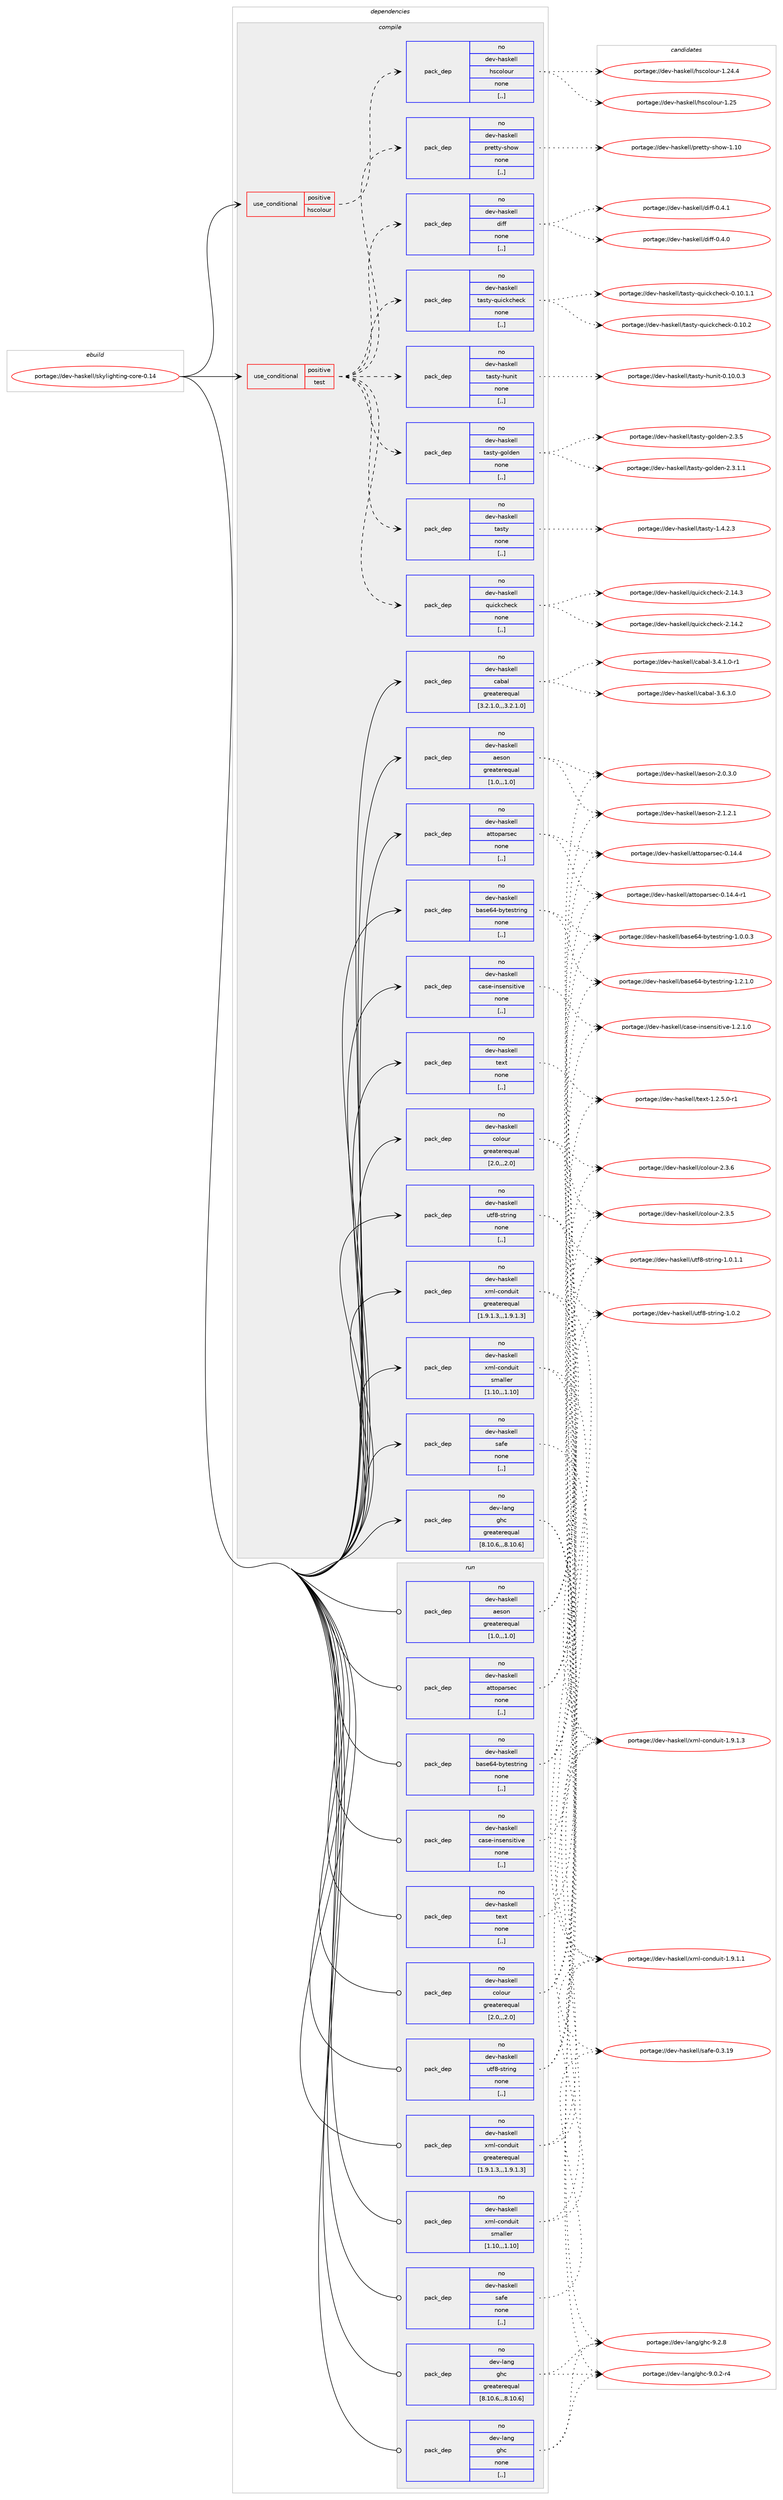 digraph prolog {

# *************
# Graph options
# *************

newrank=true;
concentrate=true;
compound=true;
graph [rankdir=LR,fontname=Helvetica,fontsize=10,ranksep=1.5];#, ranksep=2.5, nodesep=0.2];
edge  [arrowhead=vee];
node  [fontname=Helvetica,fontsize=10];

# **********
# The ebuild
# **********

subgraph cluster_leftcol {
color=gray;
rank=same;
label=<<i>ebuild</i>>;
id [label="portage://dev-haskell/skylighting-core-0.14", color=red, width=4, href="../dev-haskell/skylighting-core-0.14.svg"];
}

# ****************
# The dependencies
# ****************

subgraph cluster_midcol {
color=gray;
label=<<i>dependencies</i>>;
subgraph cluster_compile {
fillcolor="#eeeeee";
style=filled;
label=<<i>compile</i>>;
subgraph cond20426 {
dependency85774 [label=<<TABLE BORDER="0" CELLBORDER="1" CELLSPACING="0" CELLPADDING="4"><TR><TD ROWSPAN="3" CELLPADDING="10">use_conditional</TD></TR><TR><TD>positive</TD></TR><TR><TD>hscolour</TD></TR></TABLE>>, shape=none, color=red];
subgraph pack64367 {
dependency85775 [label=<<TABLE BORDER="0" CELLBORDER="1" CELLSPACING="0" CELLPADDING="4" WIDTH="220"><TR><TD ROWSPAN="6" CELLPADDING="30">pack_dep</TD></TR><TR><TD WIDTH="110">no</TD></TR><TR><TD>dev-haskell</TD></TR><TR><TD>hscolour</TD></TR><TR><TD>none</TD></TR><TR><TD>[,,]</TD></TR></TABLE>>, shape=none, color=blue];
}
dependency85774:e -> dependency85775:w [weight=20,style="dashed",arrowhead="vee"];
}
id:e -> dependency85774:w [weight=20,style="solid",arrowhead="vee"];
subgraph cond20427 {
dependency85776 [label=<<TABLE BORDER="0" CELLBORDER="1" CELLSPACING="0" CELLPADDING="4"><TR><TD ROWSPAN="3" CELLPADDING="10">use_conditional</TD></TR><TR><TD>positive</TD></TR><TR><TD>test</TD></TR></TABLE>>, shape=none, color=red];
subgraph pack64368 {
dependency85777 [label=<<TABLE BORDER="0" CELLBORDER="1" CELLSPACING="0" CELLPADDING="4" WIDTH="220"><TR><TD ROWSPAN="6" CELLPADDING="30">pack_dep</TD></TR><TR><TD WIDTH="110">no</TD></TR><TR><TD>dev-haskell</TD></TR><TR><TD>diff</TD></TR><TR><TD>none</TD></TR><TR><TD>[,,]</TD></TR></TABLE>>, shape=none, color=blue];
}
dependency85776:e -> dependency85777:w [weight=20,style="dashed",arrowhead="vee"];
subgraph pack64369 {
dependency85778 [label=<<TABLE BORDER="0" CELLBORDER="1" CELLSPACING="0" CELLPADDING="4" WIDTH="220"><TR><TD ROWSPAN="6" CELLPADDING="30">pack_dep</TD></TR><TR><TD WIDTH="110">no</TD></TR><TR><TD>dev-haskell</TD></TR><TR><TD>pretty-show</TD></TR><TR><TD>none</TD></TR><TR><TD>[,,]</TD></TR></TABLE>>, shape=none, color=blue];
}
dependency85776:e -> dependency85778:w [weight=20,style="dashed",arrowhead="vee"];
subgraph pack64370 {
dependency85779 [label=<<TABLE BORDER="0" CELLBORDER="1" CELLSPACING="0" CELLPADDING="4" WIDTH="220"><TR><TD ROWSPAN="6" CELLPADDING="30">pack_dep</TD></TR><TR><TD WIDTH="110">no</TD></TR><TR><TD>dev-haskell</TD></TR><TR><TD>quickcheck</TD></TR><TR><TD>none</TD></TR><TR><TD>[,,]</TD></TR></TABLE>>, shape=none, color=blue];
}
dependency85776:e -> dependency85779:w [weight=20,style="dashed",arrowhead="vee"];
subgraph pack64371 {
dependency85780 [label=<<TABLE BORDER="0" CELLBORDER="1" CELLSPACING="0" CELLPADDING="4" WIDTH="220"><TR><TD ROWSPAN="6" CELLPADDING="30">pack_dep</TD></TR><TR><TD WIDTH="110">no</TD></TR><TR><TD>dev-haskell</TD></TR><TR><TD>tasty</TD></TR><TR><TD>none</TD></TR><TR><TD>[,,]</TD></TR></TABLE>>, shape=none, color=blue];
}
dependency85776:e -> dependency85780:w [weight=20,style="dashed",arrowhead="vee"];
subgraph pack64372 {
dependency85781 [label=<<TABLE BORDER="0" CELLBORDER="1" CELLSPACING="0" CELLPADDING="4" WIDTH="220"><TR><TD ROWSPAN="6" CELLPADDING="30">pack_dep</TD></TR><TR><TD WIDTH="110">no</TD></TR><TR><TD>dev-haskell</TD></TR><TR><TD>tasty-golden</TD></TR><TR><TD>none</TD></TR><TR><TD>[,,]</TD></TR></TABLE>>, shape=none, color=blue];
}
dependency85776:e -> dependency85781:w [weight=20,style="dashed",arrowhead="vee"];
subgraph pack64373 {
dependency85782 [label=<<TABLE BORDER="0" CELLBORDER="1" CELLSPACING="0" CELLPADDING="4" WIDTH="220"><TR><TD ROWSPAN="6" CELLPADDING="30">pack_dep</TD></TR><TR><TD WIDTH="110">no</TD></TR><TR><TD>dev-haskell</TD></TR><TR><TD>tasty-hunit</TD></TR><TR><TD>none</TD></TR><TR><TD>[,,]</TD></TR></TABLE>>, shape=none, color=blue];
}
dependency85776:e -> dependency85782:w [weight=20,style="dashed",arrowhead="vee"];
subgraph pack64374 {
dependency85783 [label=<<TABLE BORDER="0" CELLBORDER="1" CELLSPACING="0" CELLPADDING="4" WIDTH="220"><TR><TD ROWSPAN="6" CELLPADDING="30">pack_dep</TD></TR><TR><TD WIDTH="110">no</TD></TR><TR><TD>dev-haskell</TD></TR><TR><TD>tasty-quickcheck</TD></TR><TR><TD>none</TD></TR><TR><TD>[,,]</TD></TR></TABLE>>, shape=none, color=blue];
}
dependency85776:e -> dependency85783:w [weight=20,style="dashed",arrowhead="vee"];
}
id:e -> dependency85776:w [weight=20,style="solid",arrowhead="vee"];
subgraph pack64375 {
dependency85784 [label=<<TABLE BORDER="0" CELLBORDER="1" CELLSPACING="0" CELLPADDING="4" WIDTH="220"><TR><TD ROWSPAN="6" CELLPADDING="30">pack_dep</TD></TR><TR><TD WIDTH="110">no</TD></TR><TR><TD>dev-haskell</TD></TR><TR><TD>aeson</TD></TR><TR><TD>greaterequal</TD></TR><TR><TD>[1.0,,,1.0]</TD></TR></TABLE>>, shape=none, color=blue];
}
id:e -> dependency85784:w [weight=20,style="solid",arrowhead="vee"];
subgraph pack64376 {
dependency85785 [label=<<TABLE BORDER="0" CELLBORDER="1" CELLSPACING="0" CELLPADDING="4" WIDTH="220"><TR><TD ROWSPAN="6" CELLPADDING="30">pack_dep</TD></TR><TR><TD WIDTH="110">no</TD></TR><TR><TD>dev-haskell</TD></TR><TR><TD>attoparsec</TD></TR><TR><TD>none</TD></TR><TR><TD>[,,]</TD></TR></TABLE>>, shape=none, color=blue];
}
id:e -> dependency85785:w [weight=20,style="solid",arrowhead="vee"];
subgraph pack64377 {
dependency85786 [label=<<TABLE BORDER="0" CELLBORDER="1" CELLSPACING="0" CELLPADDING="4" WIDTH="220"><TR><TD ROWSPAN="6" CELLPADDING="30">pack_dep</TD></TR><TR><TD WIDTH="110">no</TD></TR><TR><TD>dev-haskell</TD></TR><TR><TD>base64-bytestring</TD></TR><TR><TD>none</TD></TR><TR><TD>[,,]</TD></TR></TABLE>>, shape=none, color=blue];
}
id:e -> dependency85786:w [weight=20,style="solid",arrowhead="vee"];
subgraph pack64378 {
dependency85787 [label=<<TABLE BORDER="0" CELLBORDER="1" CELLSPACING="0" CELLPADDING="4" WIDTH="220"><TR><TD ROWSPAN="6" CELLPADDING="30">pack_dep</TD></TR><TR><TD WIDTH="110">no</TD></TR><TR><TD>dev-haskell</TD></TR><TR><TD>cabal</TD></TR><TR><TD>greaterequal</TD></TR><TR><TD>[3.2.1.0,,,3.2.1.0]</TD></TR></TABLE>>, shape=none, color=blue];
}
id:e -> dependency85787:w [weight=20,style="solid",arrowhead="vee"];
subgraph pack64379 {
dependency85788 [label=<<TABLE BORDER="0" CELLBORDER="1" CELLSPACING="0" CELLPADDING="4" WIDTH="220"><TR><TD ROWSPAN="6" CELLPADDING="30">pack_dep</TD></TR><TR><TD WIDTH="110">no</TD></TR><TR><TD>dev-haskell</TD></TR><TR><TD>case-insensitive</TD></TR><TR><TD>none</TD></TR><TR><TD>[,,]</TD></TR></TABLE>>, shape=none, color=blue];
}
id:e -> dependency85788:w [weight=20,style="solid",arrowhead="vee"];
subgraph pack64380 {
dependency85789 [label=<<TABLE BORDER="0" CELLBORDER="1" CELLSPACING="0" CELLPADDING="4" WIDTH="220"><TR><TD ROWSPAN="6" CELLPADDING="30">pack_dep</TD></TR><TR><TD WIDTH="110">no</TD></TR><TR><TD>dev-haskell</TD></TR><TR><TD>colour</TD></TR><TR><TD>greaterequal</TD></TR><TR><TD>[2.0,,,2.0]</TD></TR></TABLE>>, shape=none, color=blue];
}
id:e -> dependency85789:w [weight=20,style="solid",arrowhead="vee"];
subgraph pack64381 {
dependency85790 [label=<<TABLE BORDER="0" CELLBORDER="1" CELLSPACING="0" CELLPADDING="4" WIDTH="220"><TR><TD ROWSPAN="6" CELLPADDING="30">pack_dep</TD></TR><TR><TD WIDTH="110">no</TD></TR><TR><TD>dev-haskell</TD></TR><TR><TD>safe</TD></TR><TR><TD>none</TD></TR><TR><TD>[,,]</TD></TR></TABLE>>, shape=none, color=blue];
}
id:e -> dependency85790:w [weight=20,style="solid",arrowhead="vee"];
subgraph pack64382 {
dependency85791 [label=<<TABLE BORDER="0" CELLBORDER="1" CELLSPACING="0" CELLPADDING="4" WIDTH="220"><TR><TD ROWSPAN="6" CELLPADDING="30">pack_dep</TD></TR><TR><TD WIDTH="110">no</TD></TR><TR><TD>dev-haskell</TD></TR><TR><TD>text</TD></TR><TR><TD>none</TD></TR><TR><TD>[,,]</TD></TR></TABLE>>, shape=none, color=blue];
}
id:e -> dependency85791:w [weight=20,style="solid",arrowhead="vee"];
subgraph pack64383 {
dependency85792 [label=<<TABLE BORDER="0" CELLBORDER="1" CELLSPACING="0" CELLPADDING="4" WIDTH="220"><TR><TD ROWSPAN="6" CELLPADDING="30">pack_dep</TD></TR><TR><TD WIDTH="110">no</TD></TR><TR><TD>dev-haskell</TD></TR><TR><TD>utf8-string</TD></TR><TR><TD>none</TD></TR><TR><TD>[,,]</TD></TR></TABLE>>, shape=none, color=blue];
}
id:e -> dependency85792:w [weight=20,style="solid",arrowhead="vee"];
subgraph pack64384 {
dependency85793 [label=<<TABLE BORDER="0" CELLBORDER="1" CELLSPACING="0" CELLPADDING="4" WIDTH="220"><TR><TD ROWSPAN="6" CELLPADDING="30">pack_dep</TD></TR><TR><TD WIDTH="110">no</TD></TR><TR><TD>dev-haskell</TD></TR><TR><TD>xml-conduit</TD></TR><TR><TD>greaterequal</TD></TR><TR><TD>[1.9.1.3,,,1.9.1.3]</TD></TR></TABLE>>, shape=none, color=blue];
}
id:e -> dependency85793:w [weight=20,style="solid",arrowhead="vee"];
subgraph pack64385 {
dependency85794 [label=<<TABLE BORDER="0" CELLBORDER="1" CELLSPACING="0" CELLPADDING="4" WIDTH="220"><TR><TD ROWSPAN="6" CELLPADDING="30">pack_dep</TD></TR><TR><TD WIDTH="110">no</TD></TR><TR><TD>dev-haskell</TD></TR><TR><TD>xml-conduit</TD></TR><TR><TD>smaller</TD></TR><TR><TD>[1.10,,,1.10]</TD></TR></TABLE>>, shape=none, color=blue];
}
id:e -> dependency85794:w [weight=20,style="solid",arrowhead="vee"];
subgraph pack64386 {
dependency85795 [label=<<TABLE BORDER="0" CELLBORDER="1" CELLSPACING="0" CELLPADDING="4" WIDTH="220"><TR><TD ROWSPAN="6" CELLPADDING="30">pack_dep</TD></TR><TR><TD WIDTH="110">no</TD></TR><TR><TD>dev-lang</TD></TR><TR><TD>ghc</TD></TR><TR><TD>greaterequal</TD></TR><TR><TD>[8.10.6,,,8.10.6]</TD></TR></TABLE>>, shape=none, color=blue];
}
id:e -> dependency85795:w [weight=20,style="solid",arrowhead="vee"];
}
subgraph cluster_compileandrun {
fillcolor="#eeeeee";
style=filled;
label=<<i>compile and run</i>>;
}
subgraph cluster_run {
fillcolor="#eeeeee";
style=filled;
label=<<i>run</i>>;
subgraph pack64387 {
dependency85796 [label=<<TABLE BORDER="0" CELLBORDER="1" CELLSPACING="0" CELLPADDING="4" WIDTH="220"><TR><TD ROWSPAN="6" CELLPADDING="30">pack_dep</TD></TR><TR><TD WIDTH="110">no</TD></TR><TR><TD>dev-haskell</TD></TR><TR><TD>aeson</TD></TR><TR><TD>greaterequal</TD></TR><TR><TD>[1.0,,,1.0]</TD></TR></TABLE>>, shape=none, color=blue];
}
id:e -> dependency85796:w [weight=20,style="solid",arrowhead="odot"];
subgraph pack64388 {
dependency85797 [label=<<TABLE BORDER="0" CELLBORDER="1" CELLSPACING="0" CELLPADDING="4" WIDTH="220"><TR><TD ROWSPAN="6" CELLPADDING="30">pack_dep</TD></TR><TR><TD WIDTH="110">no</TD></TR><TR><TD>dev-haskell</TD></TR><TR><TD>attoparsec</TD></TR><TR><TD>none</TD></TR><TR><TD>[,,]</TD></TR></TABLE>>, shape=none, color=blue];
}
id:e -> dependency85797:w [weight=20,style="solid",arrowhead="odot"];
subgraph pack64389 {
dependency85798 [label=<<TABLE BORDER="0" CELLBORDER="1" CELLSPACING="0" CELLPADDING="4" WIDTH="220"><TR><TD ROWSPAN="6" CELLPADDING="30">pack_dep</TD></TR><TR><TD WIDTH="110">no</TD></TR><TR><TD>dev-haskell</TD></TR><TR><TD>base64-bytestring</TD></TR><TR><TD>none</TD></TR><TR><TD>[,,]</TD></TR></TABLE>>, shape=none, color=blue];
}
id:e -> dependency85798:w [weight=20,style="solid",arrowhead="odot"];
subgraph pack64390 {
dependency85799 [label=<<TABLE BORDER="0" CELLBORDER="1" CELLSPACING="0" CELLPADDING="4" WIDTH="220"><TR><TD ROWSPAN="6" CELLPADDING="30">pack_dep</TD></TR><TR><TD WIDTH="110">no</TD></TR><TR><TD>dev-haskell</TD></TR><TR><TD>case-insensitive</TD></TR><TR><TD>none</TD></TR><TR><TD>[,,]</TD></TR></TABLE>>, shape=none, color=blue];
}
id:e -> dependency85799:w [weight=20,style="solid",arrowhead="odot"];
subgraph pack64391 {
dependency85800 [label=<<TABLE BORDER="0" CELLBORDER="1" CELLSPACING="0" CELLPADDING="4" WIDTH="220"><TR><TD ROWSPAN="6" CELLPADDING="30">pack_dep</TD></TR><TR><TD WIDTH="110">no</TD></TR><TR><TD>dev-haskell</TD></TR><TR><TD>colour</TD></TR><TR><TD>greaterequal</TD></TR><TR><TD>[2.0,,,2.0]</TD></TR></TABLE>>, shape=none, color=blue];
}
id:e -> dependency85800:w [weight=20,style="solid",arrowhead="odot"];
subgraph pack64392 {
dependency85801 [label=<<TABLE BORDER="0" CELLBORDER="1" CELLSPACING="0" CELLPADDING="4" WIDTH="220"><TR><TD ROWSPAN="6" CELLPADDING="30">pack_dep</TD></TR><TR><TD WIDTH="110">no</TD></TR><TR><TD>dev-haskell</TD></TR><TR><TD>safe</TD></TR><TR><TD>none</TD></TR><TR><TD>[,,]</TD></TR></TABLE>>, shape=none, color=blue];
}
id:e -> dependency85801:w [weight=20,style="solid",arrowhead="odot"];
subgraph pack64393 {
dependency85802 [label=<<TABLE BORDER="0" CELLBORDER="1" CELLSPACING="0" CELLPADDING="4" WIDTH="220"><TR><TD ROWSPAN="6" CELLPADDING="30">pack_dep</TD></TR><TR><TD WIDTH="110">no</TD></TR><TR><TD>dev-haskell</TD></TR><TR><TD>text</TD></TR><TR><TD>none</TD></TR><TR><TD>[,,]</TD></TR></TABLE>>, shape=none, color=blue];
}
id:e -> dependency85802:w [weight=20,style="solid",arrowhead="odot"];
subgraph pack64394 {
dependency85803 [label=<<TABLE BORDER="0" CELLBORDER="1" CELLSPACING="0" CELLPADDING="4" WIDTH="220"><TR><TD ROWSPAN="6" CELLPADDING="30">pack_dep</TD></TR><TR><TD WIDTH="110">no</TD></TR><TR><TD>dev-haskell</TD></TR><TR><TD>utf8-string</TD></TR><TR><TD>none</TD></TR><TR><TD>[,,]</TD></TR></TABLE>>, shape=none, color=blue];
}
id:e -> dependency85803:w [weight=20,style="solid",arrowhead="odot"];
subgraph pack64395 {
dependency85804 [label=<<TABLE BORDER="0" CELLBORDER="1" CELLSPACING="0" CELLPADDING="4" WIDTH="220"><TR><TD ROWSPAN="6" CELLPADDING="30">pack_dep</TD></TR><TR><TD WIDTH="110">no</TD></TR><TR><TD>dev-haskell</TD></TR><TR><TD>xml-conduit</TD></TR><TR><TD>greaterequal</TD></TR><TR><TD>[1.9.1.3,,,1.9.1.3]</TD></TR></TABLE>>, shape=none, color=blue];
}
id:e -> dependency85804:w [weight=20,style="solid",arrowhead="odot"];
subgraph pack64396 {
dependency85805 [label=<<TABLE BORDER="0" CELLBORDER="1" CELLSPACING="0" CELLPADDING="4" WIDTH="220"><TR><TD ROWSPAN="6" CELLPADDING="30">pack_dep</TD></TR><TR><TD WIDTH="110">no</TD></TR><TR><TD>dev-haskell</TD></TR><TR><TD>xml-conduit</TD></TR><TR><TD>smaller</TD></TR><TR><TD>[1.10,,,1.10]</TD></TR></TABLE>>, shape=none, color=blue];
}
id:e -> dependency85805:w [weight=20,style="solid",arrowhead="odot"];
subgraph pack64397 {
dependency85806 [label=<<TABLE BORDER="0" CELLBORDER="1" CELLSPACING="0" CELLPADDING="4" WIDTH="220"><TR><TD ROWSPAN="6" CELLPADDING="30">pack_dep</TD></TR><TR><TD WIDTH="110">no</TD></TR><TR><TD>dev-lang</TD></TR><TR><TD>ghc</TD></TR><TR><TD>greaterequal</TD></TR><TR><TD>[8.10.6,,,8.10.6]</TD></TR></TABLE>>, shape=none, color=blue];
}
id:e -> dependency85806:w [weight=20,style="solid",arrowhead="odot"];
subgraph pack64398 {
dependency85807 [label=<<TABLE BORDER="0" CELLBORDER="1" CELLSPACING="0" CELLPADDING="4" WIDTH="220"><TR><TD ROWSPAN="6" CELLPADDING="30">pack_dep</TD></TR><TR><TD WIDTH="110">no</TD></TR><TR><TD>dev-lang</TD></TR><TR><TD>ghc</TD></TR><TR><TD>none</TD></TR><TR><TD>[,,]</TD></TR></TABLE>>, shape=none, color=blue];
}
id:e -> dependency85807:w [weight=20,style="solid",arrowhead="odot"];
}
}

# **************
# The candidates
# **************

subgraph cluster_choices {
rank=same;
color=gray;
label=<<i>candidates</i>>;

subgraph choice64367 {
color=black;
nodesep=1;
choice1001011184510497115107101108108471041159911110811111711445494650524652 [label="portage://dev-haskell/hscolour-1.24.4", color=red, width=4,href="../dev-haskell/hscolour-1.24.4.svg"];
choice100101118451049711510710110810847104115991111081111171144549465053 [label="portage://dev-haskell/hscolour-1.25", color=red, width=4,href="../dev-haskell/hscolour-1.25.svg"];
dependency85775:e -> choice1001011184510497115107101108108471041159911110811111711445494650524652:w [style=dotted,weight="100"];
dependency85775:e -> choice100101118451049711510710110810847104115991111081111171144549465053:w [style=dotted,weight="100"];
}
subgraph choice64368 {
color=black;
nodesep=1;
choice100101118451049711510710110810847100105102102454846524648 [label="portage://dev-haskell/diff-0.4.0", color=red, width=4,href="../dev-haskell/diff-0.4.0.svg"];
choice100101118451049711510710110810847100105102102454846524649 [label="portage://dev-haskell/diff-0.4.1", color=red, width=4,href="../dev-haskell/diff-0.4.1.svg"];
dependency85777:e -> choice100101118451049711510710110810847100105102102454846524648:w [style=dotted,weight="100"];
dependency85777:e -> choice100101118451049711510710110810847100105102102454846524649:w [style=dotted,weight="100"];
}
subgraph choice64369 {
color=black;
nodesep=1;
choice100101118451049711510710110810847112114101116116121451151041111194549464948 [label="portage://dev-haskell/pretty-show-1.10", color=red, width=4,href="../dev-haskell/pretty-show-1.10.svg"];
dependency85778:e -> choice100101118451049711510710110810847112114101116116121451151041111194549464948:w [style=dotted,weight="100"];
}
subgraph choice64370 {
color=black;
nodesep=1;
choice10010111845104971151071011081084711311710599107991041019910745504649524650 [label="portage://dev-haskell/quickcheck-2.14.2", color=red, width=4,href="../dev-haskell/quickcheck-2.14.2.svg"];
choice10010111845104971151071011081084711311710599107991041019910745504649524651 [label="portage://dev-haskell/quickcheck-2.14.3", color=red, width=4,href="../dev-haskell/quickcheck-2.14.3.svg"];
dependency85779:e -> choice10010111845104971151071011081084711311710599107991041019910745504649524650:w [style=dotted,weight="100"];
dependency85779:e -> choice10010111845104971151071011081084711311710599107991041019910745504649524651:w [style=dotted,weight="100"];
}
subgraph choice64371 {
color=black;
nodesep=1;
choice100101118451049711510710110810847116971151161214549465246504651 [label="portage://dev-haskell/tasty-1.4.2.3", color=red, width=4,href="../dev-haskell/tasty-1.4.2.3.svg"];
dependency85780:e -> choice100101118451049711510710110810847116971151161214549465246504651:w [style=dotted,weight="100"];
}
subgraph choice64372 {
color=black;
nodesep=1;
choice10010111845104971151071011081084711697115116121451031111081001011104550465146494649 [label="portage://dev-haskell/tasty-golden-2.3.1.1", color=red, width=4,href="../dev-haskell/tasty-golden-2.3.1.1.svg"];
choice1001011184510497115107101108108471169711511612145103111108100101110455046514653 [label="portage://dev-haskell/tasty-golden-2.3.5", color=red, width=4,href="../dev-haskell/tasty-golden-2.3.5.svg"];
dependency85781:e -> choice10010111845104971151071011081084711697115116121451031111081001011104550465146494649:w [style=dotted,weight="100"];
dependency85781:e -> choice1001011184510497115107101108108471169711511612145103111108100101110455046514653:w [style=dotted,weight="100"];
}
subgraph choice64373 {
color=black;
nodesep=1;
choice1001011184510497115107101108108471169711511612145104117110105116454846494846484651 [label="portage://dev-haskell/tasty-hunit-0.10.0.3", color=red, width=4,href="../dev-haskell/tasty-hunit-0.10.0.3.svg"];
dependency85782:e -> choice1001011184510497115107101108108471169711511612145104117110105116454846494846484651:w [style=dotted,weight="100"];
}
subgraph choice64374 {
color=black;
nodesep=1;
choice1001011184510497115107101108108471169711511612145113117105991079910410199107454846494846494649 [label="portage://dev-haskell/tasty-quickcheck-0.10.1.1", color=red, width=4,href="../dev-haskell/tasty-quickcheck-0.10.1.1.svg"];
choice100101118451049711510710110810847116971151161214511311710599107991041019910745484649484650 [label="portage://dev-haskell/tasty-quickcheck-0.10.2", color=red, width=4,href="../dev-haskell/tasty-quickcheck-0.10.2.svg"];
dependency85783:e -> choice1001011184510497115107101108108471169711511612145113117105991079910410199107454846494846494649:w [style=dotted,weight="100"];
dependency85783:e -> choice100101118451049711510710110810847116971151161214511311710599107991041019910745484649484650:w [style=dotted,weight="100"];
}
subgraph choice64375 {
color=black;
nodesep=1;
choice100101118451049711510710110810847971011151111104550464846514648 [label="portage://dev-haskell/aeson-2.0.3.0", color=red, width=4,href="../dev-haskell/aeson-2.0.3.0.svg"];
choice100101118451049711510710110810847971011151111104550464946504649 [label="portage://dev-haskell/aeson-2.1.2.1", color=red, width=4,href="../dev-haskell/aeson-2.1.2.1.svg"];
dependency85784:e -> choice100101118451049711510710110810847971011151111104550464846514648:w [style=dotted,weight="100"];
dependency85784:e -> choice100101118451049711510710110810847971011151111104550464946504649:w [style=dotted,weight="100"];
}
subgraph choice64376 {
color=black;
nodesep=1;
choice10010111845104971151071011081084797116116111112971141151019945484649524652 [label="portage://dev-haskell/attoparsec-0.14.4", color=red, width=4,href="../dev-haskell/attoparsec-0.14.4.svg"];
choice100101118451049711510710110810847971161161111129711411510199454846495246524511449 [label="portage://dev-haskell/attoparsec-0.14.4-r1", color=red, width=4,href="../dev-haskell/attoparsec-0.14.4-r1.svg"];
dependency85785:e -> choice10010111845104971151071011081084797116116111112971141151019945484649524652:w [style=dotted,weight="100"];
dependency85785:e -> choice100101118451049711510710110810847971161161111129711411510199454846495246524511449:w [style=dotted,weight="100"];
}
subgraph choice64377 {
color=black;
nodesep=1;
choice1001011184510497115107101108108479897115101545245981211161011151161141051101034549464846484651 [label="portage://dev-haskell/base64-bytestring-1.0.0.3", color=red, width=4,href="../dev-haskell/base64-bytestring-1.0.0.3.svg"];
choice1001011184510497115107101108108479897115101545245981211161011151161141051101034549465046494648 [label="portage://dev-haskell/base64-bytestring-1.2.1.0", color=red, width=4,href="../dev-haskell/base64-bytestring-1.2.1.0.svg"];
dependency85786:e -> choice1001011184510497115107101108108479897115101545245981211161011151161141051101034549464846484651:w [style=dotted,weight="100"];
dependency85786:e -> choice1001011184510497115107101108108479897115101545245981211161011151161141051101034549465046494648:w [style=dotted,weight="100"];
}
subgraph choice64378 {
color=black;
nodesep=1;
choice1001011184510497115107101108108479997989710845514652464946484511449 [label="portage://dev-haskell/cabal-3.4.1.0-r1", color=red, width=4,href="../dev-haskell/cabal-3.4.1.0-r1.svg"];
choice100101118451049711510710110810847999798971084551465446514648 [label="portage://dev-haskell/cabal-3.6.3.0", color=red, width=4,href="../dev-haskell/cabal-3.6.3.0.svg"];
dependency85787:e -> choice1001011184510497115107101108108479997989710845514652464946484511449:w [style=dotted,weight="100"];
dependency85787:e -> choice100101118451049711510710110810847999798971084551465446514648:w [style=dotted,weight="100"];
}
subgraph choice64379 {
color=black;
nodesep=1;
choice1001011184510497115107101108108479997115101451051101151011101151051161051181014549465046494648 [label="portage://dev-haskell/case-insensitive-1.2.1.0", color=red, width=4,href="../dev-haskell/case-insensitive-1.2.1.0.svg"];
dependency85788:e -> choice1001011184510497115107101108108479997115101451051101151011101151051161051181014549465046494648:w [style=dotted,weight="100"];
}
subgraph choice64380 {
color=black;
nodesep=1;
choice10010111845104971151071011081084799111108111117114455046514653 [label="portage://dev-haskell/colour-2.3.5", color=red, width=4,href="../dev-haskell/colour-2.3.5.svg"];
choice10010111845104971151071011081084799111108111117114455046514654 [label="portage://dev-haskell/colour-2.3.6", color=red, width=4,href="../dev-haskell/colour-2.3.6.svg"];
dependency85789:e -> choice10010111845104971151071011081084799111108111117114455046514653:w [style=dotted,weight="100"];
dependency85789:e -> choice10010111845104971151071011081084799111108111117114455046514654:w [style=dotted,weight="100"];
}
subgraph choice64381 {
color=black;
nodesep=1;
choice1001011184510497115107101108108471159710210145484651464957 [label="portage://dev-haskell/safe-0.3.19", color=red, width=4,href="../dev-haskell/safe-0.3.19.svg"];
dependency85790:e -> choice1001011184510497115107101108108471159710210145484651464957:w [style=dotted,weight="100"];
}
subgraph choice64382 {
color=black;
nodesep=1;
choice10010111845104971151071011081084711610112011645494650465346484511449 [label="portage://dev-haskell/text-1.2.5.0-r1", color=red, width=4,href="../dev-haskell/text-1.2.5.0-r1.svg"];
dependency85791:e -> choice10010111845104971151071011081084711610112011645494650465346484511449:w [style=dotted,weight="100"];
}
subgraph choice64383 {
color=black;
nodesep=1;
choice10010111845104971151071011081084711711610256451151161141051101034549464846494649 [label="portage://dev-haskell/utf8-string-1.0.1.1", color=red, width=4,href="../dev-haskell/utf8-string-1.0.1.1.svg"];
choice1001011184510497115107101108108471171161025645115116114105110103454946484650 [label="portage://dev-haskell/utf8-string-1.0.2", color=red, width=4,href="../dev-haskell/utf8-string-1.0.2.svg"];
dependency85792:e -> choice10010111845104971151071011081084711711610256451151161141051101034549464846494649:w [style=dotted,weight="100"];
dependency85792:e -> choice1001011184510497115107101108108471171161025645115116114105110103454946484650:w [style=dotted,weight="100"];
}
subgraph choice64384 {
color=black;
nodesep=1;
choice10010111845104971151071011081084712010910845991111101001171051164549465746494649 [label="portage://dev-haskell/xml-conduit-1.9.1.1", color=red, width=4,href="../dev-haskell/xml-conduit-1.9.1.1.svg"];
choice10010111845104971151071011081084712010910845991111101001171051164549465746494651 [label="portage://dev-haskell/xml-conduit-1.9.1.3", color=red, width=4,href="../dev-haskell/xml-conduit-1.9.1.3.svg"];
dependency85793:e -> choice10010111845104971151071011081084712010910845991111101001171051164549465746494649:w [style=dotted,weight="100"];
dependency85793:e -> choice10010111845104971151071011081084712010910845991111101001171051164549465746494651:w [style=dotted,weight="100"];
}
subgraph choice64385 {
color=black;
nodesep=1;
choice10010111845104971151071011081084712010910845991111101001171051164549465746494649 [label="portage://dev-haskell/xml-conduit-1.9.1.1", color=red, width=4,href="../dev-haskell/xml-conduit-1.9.1.1.svg"];
choice10010111845104971151071011081084712010910845991111101001171051164549465746494651 [label="portage://dev-haskell/xml-conduit-1.9.1.3", color=red, width=4,href="../dev-haskell/xml-conduit-1.9.1.3.svg"];
dependency85794:e -> choice10010111845104971151071011081084712010910845991111101001171051164549465746494649:w [style=dotted,weight="100"];
dependency85794:e -> choice10010111845104971151071011081084712010910845991111101001171051164549465746494651:w [style=dotted,weight="100"];
}
subgraph choice64386 {
color=black;
nodesep=1;
choice100101118451089711010347103104994557464846504511452 [label="portage://dev-lang/ghc-9.0.2-r4", color=red, width=4,href="../dev-lang/ghc-9.0.2-r4.svg"];
choice10010111845108971101034710310499455746504656 [label="portage://dev-lang/ghc-9.2.8", color=red, width=4,href="../dev-lang/ghc-9.2.8.svg"];
dependency85795:e -> choice100101118451089711010347103104994557464846504511452:w [style=dotted,weight="100"];
dependency85795:e -> choice10010111845108971101034710310499455746504656:w [style=dotted,weight="100"];
}
subgraph choice64387 {
color=black;
nodesep=1;
choice100101118451049711510710110810847971011151111104550464846514648 [label="portage://dev-haskell/aeson-2.0.3.0", color=red, width=4,href="../dev-haskell/aeson-2.0.3.0.svg"];
choice100101118451049711510710110810847971011151111104550464946504649 [label="portage://dev-haskell/aeson-2.1.2.1", color=red, width=4,href="../dev-haskell/aeson-2.1.2.1.svg"];
dependency85796:e -> choice100101118451049711510710110810847971011151111104550464846514648:w [style=dotted,weight="100"];
dependency85796:e -> choice100101118451049711510710110810847971011151111104550464946504649:w [style=dotted,weight="100"];
}
subgraph choice64388 {
color=black;
nodesep=1;
choice10010111845104971151071011081084797116116111112971141151019945484649524652 [label="portage://dev-haskell/attoparsec-0.14.4", color=red, width=4,href="../dev-haskell/attoparsec-0.14.4.svg"];
choice100101118451049711510710110810847971161161111129711411510199454846495246524511449 [label="portage://dev-haskell/attoparsec-0.14.4-r1", color=red, width=4,href="../dev-haskell/attoparsec-0.14.4-r1.svg"];
dependency85797:e -> choice10010111845104971151071011081084797116116111112971141151019945484649524652:w [style=dotted,weight="100"];
dependency85797:e -> choice100101118451049711510710110810847971161161111129711411510199454846495246524511449:w [style=dotted,weight="100"];
}
subgraph choice64389 {
color=black;
nodesep=1;
choice1001011184510497115107101108108479897115101545245981211161011151161141051101034549464846484651 [label="portage://dev-haskell/base64-bytestring-1.0.0.3", color=red, width=4,href="../dev-haskell/base64-bytestring-1.0.0.3.svg"];
choice1001011184510497115107101108108479897115101545245981211161011151161141051101034549465046494648 [label="portage://dev-haskell/base64-bytestring-1.2.1.0", color=red, width=4,href="../dev-haskell/base64-bytestring-1.2.1.0.svg"];
dependency85798:e -> choice1001011184510497115107101108108479897115101545245981211161011151161141051101034549464846484651:w [style=dotted,weight="100"];
dependency85798:e -> choice1001011184510497115107101108108479897115101545245981211161011151161141051101034549465046494648:w [style=dotted,weight="100"];
}
subgraph choice64390 {
color=black;
nodesep=1;
choice1001011184510497115107101108108479997115101451051101151011101151051161051181014549465046494648 [label="portage://dev-haskell/case-insensitive-1.2.1.0", color=red, width=4,href="../dev-haskell/case-insensitive-1.2.1.0.svg"];
dependency85799:e -> choice1001011184510497115107101108108479997115101451051101151011101151051161051181014549465046494648:w [style=dotted,weight="100"];
}
subgraph choice64391 {
color=black;
nodesep=1;
choice10010111845104971151071011081084799111108111117114455046514653 [label="portage://dev-haskell/colour-2.3.5", color=red, width=4,href="../dev-haskell/colour-2.3.5.svg"];
choice10010111845104971151071011081084799111108111117114455046514654 [label="portage://dev-haskell/colour-2.3.6", color=red, width=4,href="../dev-haskell/colour-2.3.6.svg"];
dependency85800:e -> choice10010111845104971151071011081084799111108111117114455046514653:w [style=dotted,weight="100"];
dependency85800:e -> choice10010111845104971151071011081084799111108111117114455046514654:w [style=dotted,weight="100"];
}
subgraph choice64392 {
color=black;
nodesep=1;
choice1001011184510497115107101108108471159710210145484651464957 [label="portage://dev-haskell/safe-0.3.19", color=red, width=4,href="../dev-haskell/safe-0.3.19.svg"];
dependency85801:e -> choice1001011184510497115107101108108471159710210145484651464957:w [style=dotted,weight="100"];
}
subgraph choice64393 {
color=black;
nodesep=1;
choice10010111845104971151071011081084711610112011645494650465346484511449 [label="portage://dev-haskell/text-1.2.5.0-r1", color=red, width=4,href="../dev-haskell/text-1.2.5.0-r1.svg"];
dependency85802:e -> choice10010111845104971151071011081084711610112011645494650465346484511449:w [style=dotted,weight="100"];
}
subgraph choice64394 {
color=black;
nodesep=1;
choice10010111845104971151071011081084711711610256451151161141051101034549464846494649 [label="portage://dev-haskell/utf8-string-1.0.1.1", color=red, width=4,href="../dev-haskell/utf8-string-1.0.1.1.svg"];
choice1001011184510497115107101108108471171161025645115116114105110103454946484650 [label="portage://dev-haskell/utf8-string-1.0.2", color=red, width=4,href="../dev-haskell/utf8-string-1.0.2.svg"];
dependency85803:e -> choice10010111845104971151071011081084711711610256451151161141051101034549464846494649:w [style=dotted,weight="100"];
dependency85803:e -> choice1001011184510497115107101108108471171161025645115116114105110103454946484650:w [style=dotted,weight="100"];
}
subgraph choice64395 {
color=black;
nodesep=1;
choice10010111845104971151071011081084712010910845991111101001171051164549465746494649 [label="portage://dev-haskell/xml-conduit-1.9.1.1", color=red, width=4,href="../dev-haskell/xml-conduit-1.9.1.1.svg"];
choice10010111845104971151071011081084712010910845991111101001171051164549465746494651 [label="portage://dev-haskell/xml-conduit-1.9.1.3", color=red, width=4,href="../dev-haskell/xml-conduit-1.9.1.3.svg"];
dependency85804:e -> choice10010111845104971151071011081084712010910845991111101001171051164549465746494649:w [style=dotted,weight="100"];
dependency85804:e -> choice10010111845104971151071011081084712010910845991111101001171051164549465746494651:w [style=dotted,weight="100"];
}
subgraph choice64396 {
color=black;
nodesep=1;
choice10010111845104971151071011081084712010910845991111101001171051164549465746494649 [label="portage://dev-haskell/xml-conduit-1.9.1.1", color=red, width=4,href="../dev-haskell/xml-conduit-1.9.1.1.svg"];
choice10010111845104971151071011081084712010910845991111101001171051164549465746494651 [label="portage://dev-haskell/xml-conduit-1.9.1.3", color=red, width=4,href="../dev-haskell/xml-conduit-1.9.1.3.svg"];
dependency85805:e -> choice10010111845104971151071011081084712010910845991111101001171051164549465746494649:w [style=dotted,weight="100"];
dependency85805:e -> choice10010111845104971151071011081084712010910845991111101001171051164549465746494651:w [style=dotted,weight="100"];
}
subgraph choice64397 {
color=black;
nodesep=1;
choice100101118451089711010347103104994557464846504511452 [label="portage://dev-lang/ghc-9.0.2-r4", color=red, width=4,href="../dev-lang/ghc-9.0.2-r4.svg"];
choice10010111845108971101034710310499455746504656 [label="portage://dev-lang/ghc-9.2.8", color=red, width=4,href="../dev-lang/ghc-9.2.8.svg"];
dependency85806:e -> choice100101118451089711010347103104994557464846504511452:w [style=dotted,weight="100"];
dependency85806:e -> choice10010111845108971101034710310499455746504656:w [style=dotted,weight="100"];
}
subgraph choice64398 {
color=black;
nodesep=1;
choice100101118451089711010347103104994557464846504511452 [label="portage://dev-lang/ghc-9.0.2-r4", color=red, width=4,href="../dev-lang/ghc-9.0.2-r4.svg"];
choice10010111845108971101034710310499455746504656 [label="portage://dev-lang/ghc-9.2.8", color=red, width=4,href="../dev-lang/ghc-9.2.8.svg"];
dependency85807:e -> choice100101118451089711010347103104994557464846504511452:w [style=dotted,weight="100"];
dependency85807:e -> choice10010111845108971101034710310499455746504656:w [style=dotted,weight="100"];
}
}

}
